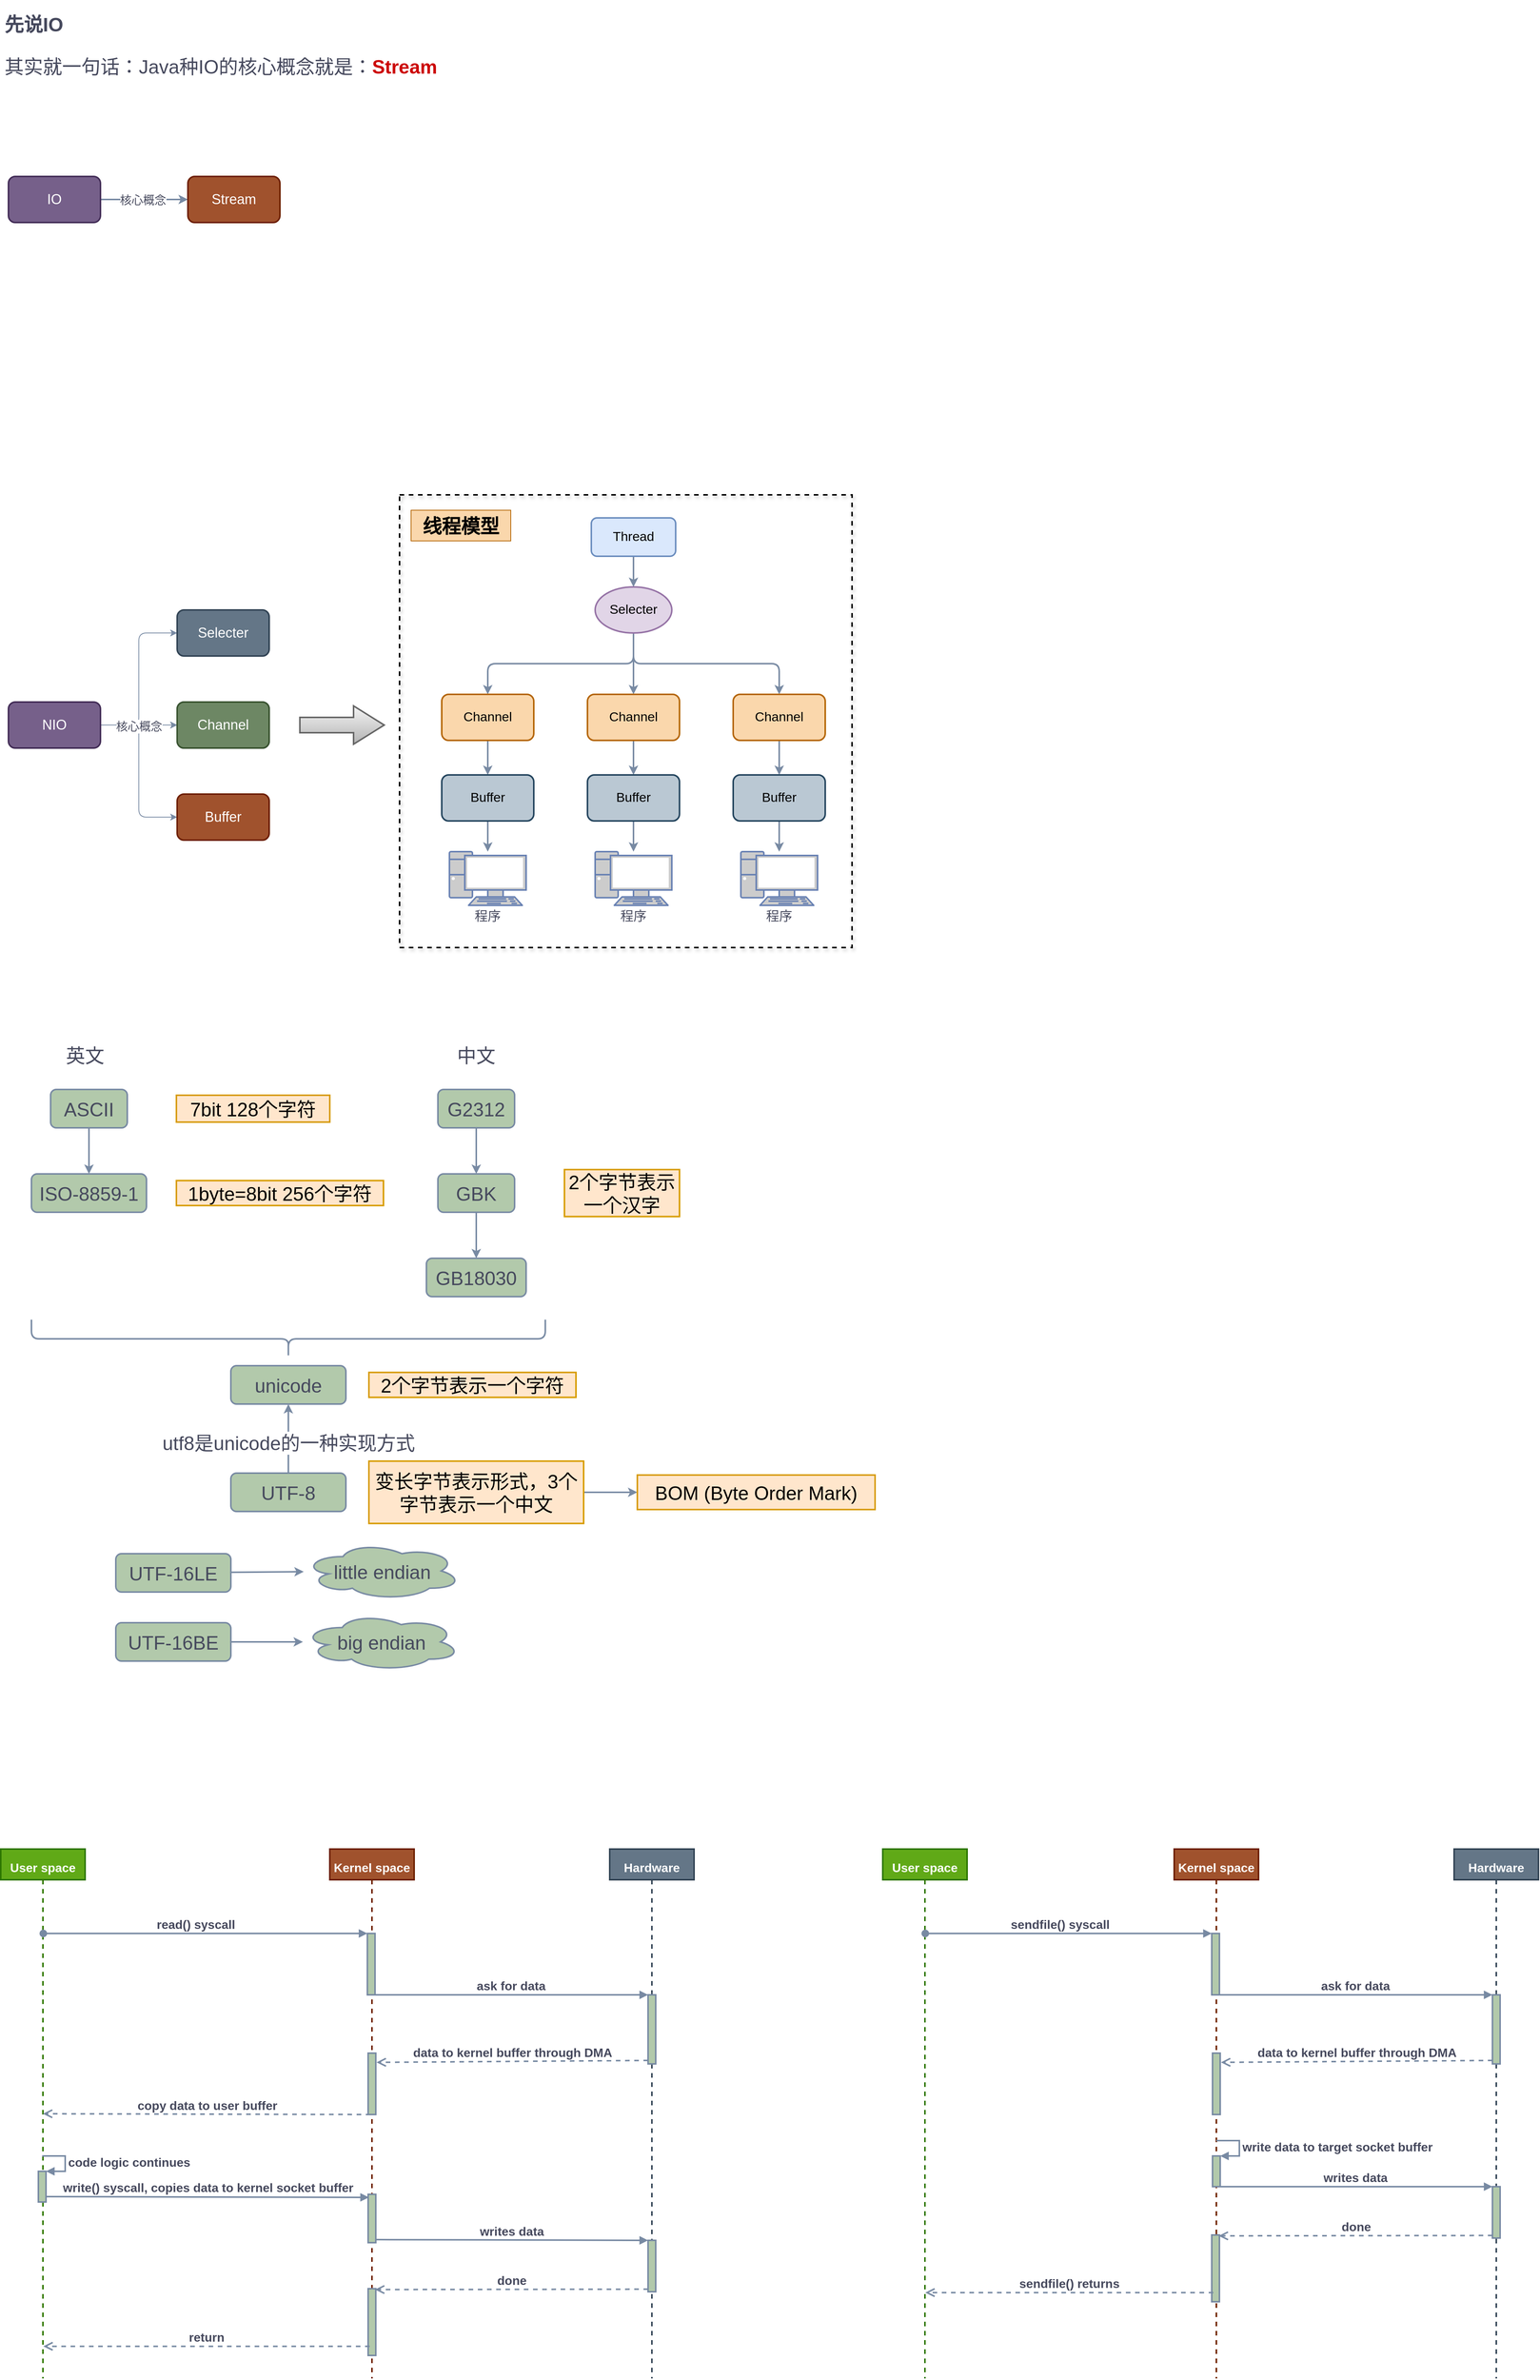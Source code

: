 <mxfile version="20.0.3" type="github">
  <diagram id="w9VmHyPrltCmEC7dtd8x" name="Page-1">
    <mxGraphModel dx="1422" dy="2042" grid="1" gridSize="10" guides="1" tooltips="1" connect="1" arrows="1" fold="1" page="1" pageScale="1" pageWidth="827" pageHeight="1169" math="0" shadow="0">
      <root>
        <mxCell id="0" />
        <mxCell id="1" parent="0" />
        <mxCell id="HTLwkOk4kgGoiY-0BRzB-1" value="&lt;h1 style=&quot;font-size: 25px;&quot;&gt;先说IO&lt;/h1&gt;&lt;p style=&quot;font-size: 25px;&quot;&gt;其实就一句话：Java种IO的核心概念就是：&lt;b style=&quot;&quot;&gt;&lt;font color=&quot;#cc0000&quot;&gt;Stream&lt;/font&gt;&lt;/b&gt;&lt;/p&gt;" style="text;html=1;strokeColor=none;fillColor=none;spacing=5;spacingTop=-20;whiteSpace=wrap;overflow=hidden;rounded=0;fontSize=25;fontColor=#46495D;" vertex="1" parent="1">
          <mxGeometry x="50" y="-50" width="650" height="130" as="geometry" />
        </mxCell>
        <mxCell id="HTLwkOk4kgGoiY-0BRzB-18" value="" style="edgeStyle=orthogonalEdgeStyle;curved=0;rounded=1;sketch=0;orthogonalLoop=1;jettySize=auto;html=1;fontColor=#46495D;strokeColor=#788AA3;fillColor=#B2C9AB;fontSize=18;fontStyle=0" edge="1" parent="1" source="HTLwkOk4kgGoiY-0BRzB-16" target="HTLwkOk4kgGoiY-0BRzB-17">
          <mxGeometry relative="1" as="geometry" />
        </mxCell>
        <mxCell id="HTLwkOk4kgGoiY-0BRzB-20" value="" style="edgeStyle=orthogonalEdgeStyle;curved=0;rounded=1;sketch=0;orthogonalLoop=1;jettySize=auto;html=1;fontColor=#46495D;strokeColor=#788AA3;fillColor=#B2C9AB;fontSize=18;fontStyle=0" edge="1" parent="1" source="HTLwkOk4kgGoiY-0BRzB-16" target="HTLwkOk4kgGoiY-0BRzB-19">
          <mxGeometry relative="1" as="geometry" />
        </mxCell>
        <mxCell id="HTLwkOk4kgGoiY-0BRzB-23" style="edgeStyle=orthogonalEdgeStyle;curved=0;rounded=1;sketch=0;orthogonalLoop=1;jettySize=auto;html=1;exitX=1;exitY=0.5;exitDx=0;exitDy=0;entryX=0;entryY=0.5;entryDx=0;entryDy=0;fontColor=#46495D;strokeColor=#788AA3;fillColor=#B2C9AB;fontSize=18;fontStyle=0" edge="1" parent="1" source="HTLwkOk4kgGoiY-0BRzB-16" target="HTLwkOk4kgGoiY-0BRzB-22">
          <mxGeometry relative="1" as="geometry" />
        </mxCell>
        <mxCell id="HTLwkOk4kgGoiY-0BRzB-24" style="edgeStyle=orthogonalEdgeStyle;curved=0;rounded=1;sketch=0;orthogonalLoop=1;jettySize=auto;html=1;exitX=1;exitY=0.5;exitDx=0;exitDy=0;entryX=0;entryY=0.5;entryDx=0;entryDy=0;fontColor=#46495D;strokeColor=#788AA3;fillColor=#B2C9AB;fontSize=18;fontStyle=0" edge="1" parent="1" source="HTLwkOk4kgGoiY-0BRzB-16" target="HTLwkOk4kgGoiY-0BRzB-21">
          <mxGeometry relative="1" as="geometry" />
        </mxCell>
        <mxCell id="HTLwkOk4kgGoiY-0BRzB-26" value="核心概念" style="edgeLabel;html=1;align=center;verticalAlign=middle;resizable=0;points=[];fontColor=#46495D;fontStyle=0;fontSize=15;" vertex="1" connectable="0" parent="HTLwkOk4kgGoiY-0BRzB-24">
          <mxGeometry x="-0.539" relative="1" as="geometry">
            <mxPoint as="offset" />
          </mxGeometry>
        </mxCell>
        <mxCell id="HTLwkOk4kgGoiY-0BRzB-16" value="NIO" style="rounded=1;whiteSpace=wrap;html=1;shadow=0;glass=0;sketch=0;fontSize=18;strokeColor=#432D57;strokeWidth=2;fillColor=#76608a;fontStyle=0;fontColor=#ffffff;" vertex="1" parent="1">
          <mxGeometry x="60" y="855" width="120" height="60" as="geometry" />
        </mxCell>
        <mxCell id="HTLwkOk4kgGoiY-0BRzB-17" value="NIO" style="rounded=1;whiteSpace=wrap;html=1;shadow=0;glass=0;sketch=0;fontSize=18;fontColor=#46495D;strokeColor=#788AA3;strokeWidth=2;fillColor=#B2C9AB;fontStyle=0" vertex="1" parent="1">
          <mxGeometry x="280" y="855" width="120" height="60" as="geometry" />
        </mxCell>
        <mxCell id="HTLwkOk4kgGoiY-0BRzB-19" value="Channel" style="whiteSpace=wrap;html=1;fontSize=18;fillColor=#6d8764;strokeColor=#3A5431;fontColor=#ffffff;rounded=1;shadow=0;glass=0;sketch=0;strokeWidth=2;fontStyle=0" vertex="1" parent="1">
          <mxGeometry x="280" y="855" width="120" height="60" as="geometry" />
        </mxCell>
        <mxCell id="HTLwkOk4kgGoiY-0BRzB-21" value="Buffer" style="whiteSpace=wrap;html=1;fontSize=18;fillColor=#a0522d;strokeColor=#6D1F00;fontColor=#ffffff;rounded=1;shadow=0;glass=0;sketch=0;strokeWidth=2;fontStyle=0" vertex="1" parent="1">
          <mxGeometry x="280" y="975" width="120" height="60" as="geometry" />
        </mxCell>
        <mxCell id="HTLwkOk4kgGoiY-0BRzB-22" value="Selecter" style="whiteSpace=wrap;html=1;fontSize=18;fillColor=#647687;strokeColor=#314354;fontColor=#ffffff;rounded=1;shadow=0;glass=0;sketch=0;strokeWidth=2;fontStyle=0" vertex="1" parent="1">
          <mxGeometry x="280" y="735" width="120" height="60" as="geometry" />
        </mxCell>
        <mxCell id="HTLwkOk4kgGoiY-0BRzB-34" style="edgeStyle=orthogonalEdgeStyle;curved=0;rounded=1;sketch=0;orthogonalLoop=1;jettySize=auto;html=1;exitX=0.5;exitY=1;exitDx=0;exitDy=0;entryX=0.5;entryY=0;entryDx=0;entryDy=0;fontColor=#46495D;strokeColor=#788AA3;fillColor=#B2C9AB;fontSize=17;strokeWidth=2;" edge="1" parent="1" source="HTLwkOk4kgGoiY-0BRzB-37" target="HTLwkOk4kgGoiY-0BRzB-30">
          <mxGeometry relative="1" as="geometry">
            <mxPoint x="875" y="795" as="sourcePoint" />
          </mxGeometry>
        </mxCell>
        <mxCell id="HTLwkOk4kgGoiY-0BRzB-35" style="edgeStyle=orthogonalEdgeStyle;curved=0;rounded=1;sketch=0;orthogonalLoop=1;jettySize=auto;html=1;exitX=0.5;exitY=1;exitDx=0;exitDy=0;entryX=0.5;entryY=0;entryDx=0;entryDy=0;fontColor=#46495D;strokeColor=#788AA3;fillColor=#B2C9AB;fontSize=17;strokeWidth=2;" edge="1" parent="1" source="HTLwkOk4kgGoiY-0BRzB-37" target="HTLwkOk4kgGoiY-0BRzB-29">
          <mxGeometry relative="1" as="geometry">
            <mxPoint x="875" y="795" as="sourcePoint" />
          </mxGeometry>
        </mxCell>
        <mxCell id="HTLwkOk4kgGoiY-0BRzB-36" style="edgeStyle=orthogonalEdgeStyle;curved=0;rounded=1;sketch=0;orthogonalLoop=1;jettySize=auto;html=1;fontColor=#46495D;strokeColor=#788AA3;fillColor=#B2C9AB;exitX=0.5;exitY=1;exitDx=0;exitDy=0;fontSize=17;strokeWidth=2;" edge="1" parent="1" source="HTLwkOk4kgGoiY-0BRzB-37" target="HTLwkOk4kgGoiY-0BRzB-28">
          <mxGeometry relative="1" as="geometry">
            <mxPoint x="875" y="755" as="sourcePoint" />
            <Array as="points">
              <mxPoint x="875" y="755" />
            </Array>
          </mxGeometry>
        </mxCell>
        <mxCell id="HTLwkOk4kgGoiY-0BRzB-39" style="edgeStyle=orthogonalEdgeStyle;curved=0;rounded=1;sketch=0;orthogonalLoop=1;jettySize=auto;html=1;exitX=0.5;exitY=1;exitDx=0;exitDy=0;entryX=0.5;entryY=0;entryDx=0;entryDy=0;fontSize=17;fontColor=#46495D;strokeColor=#788AA3;fillColor=#B2C9AB;strokeWidth=2;" edge="1" parent="1" source="HTLwkOk4kgGoiY-0BRzB-28" target="HTLwkOk4kgGoiY-0BRzB-32">
          <mxGeometry relative="1" as="geometry" />
        </mxCell>
        <mxCell id="HTLwkOk4kgGoiY-0BRzB-28" value="Channel" style="whiteSpace=wrap;html=1;fontSize=17;fillColor=#fad7ac;strokeColor=#b46504;rounded=1;shadow=0;glass=0;sketch=0;strokeWidth=2;" vertex="1" parent="1">
          <mxGeometry x="815" y="845" width="120" height="60" as="geometry" />
        </mxCell>
        <mxCell id="HTLwkOk4kgGoiY-0BRzB-40" style="edgeStyle=orthogonalEdgeStyle;curved=0;rounded=1;sketch=0;orthogonalLoop=1;jettySize=auto;html=1;exitX=0.5;exitY=1;exitDx=0;exitDy=0;entryX=0.5;entryY=0;entryDx=0;entryDy=0;fontSize=17;fontColor=#46495D;strokeColor=#788AA3;fillColor=#B2C9AB;strokeWidth=2;" edge="1" parent="1" source="HTLwkOk4kgGoiY-0BRzB-29" target="HTLwkOk4kgGoiY-0BRzB-33">
          <mxGeometry relative="1" as="geometry" />
        </mxCell>
        <mxCell id="HTLwkOk4kgGoiY-0BRzB-29" value="Channel" style="whiteSpace=wrap;html=1;fontSize=17;fillColor=#fad7ac;strokeColor=#b46504;rounded=1;shadow=0;glass=0;sketch=0;strokeWidth=2;" vertex="1" parent="1">
          <mxGeometry x="1005" y="845" width="120" height="60" as="geometry" />
        </mxCell>
        <mxCell id="HTLwkOk4kgGoiY-0BRzB-38" style="edgeStyle=orthogonalEdgeStyle;curved=0;rounded=1;sketch=0;orthogonalLoop=1;jettySize=auto;html=1;exitX=0.5;exitY=1;exitDx=0;exitDy=0;fontSize=17;fontColor=#46495D;strokeColor=#788AA3;fillColor=#B2C9AB;strokeWidth=2;" edge="1" parent="1" source="HTLwkOk4kgGoiY-0BRzB-30" target="HTLwkOk4kgGoiY-0BRzB-31">
          <mxGeometry relative="1" as="geometry" />
        </mxCell>
        <mxCell id="HTLwkOk4kgGoiY-0BRzB-30" value="Channel" style="whiteSpace=wrap;html=1;fontSize=17;fillColor=#fad7ac;strokeColor=#b46504;rounded=1;shadow=0;glass=0;sketch=0;strokeWidth=2;" vertex="1" parent="1">
          <mxGeometry x="625" y="845" width="120" height="60" as="geometry" />
        </mxCell>
        <mxCell id="HTLwkOk4kgGoiY-0BRzB-44" value="" style="edgeStyle=orthogonalEdgeStyle;curved=0;rounded=1;sketch=0;orthogonalLoop=1;jettySize=auto;html=1;fontSize=17;fontColor=#46495D;strokeColor=#788AA3;strokeWidth=2;fillColor=#B2C9AB;" edge="1" parent="1" source="HTLwkOk4kgGoiY-0BRzB-31" target="HTLwkOk4kgGoiY-0BRzB-43">
          <mxGeometry relative="1" as="geometry" />
        </mxCell>
        <mxCell id="HTLwkOk4kgGoiY-0BRzB-31" value="Buffer" style="whiteSpace=wrap;html=1;fontSize=17;fillColor=#bac8d3;strokeColor=#23445d;rounded=1;shadow=0;glass=0;sketch=0;strokeWidth=2;" vertex="1" parent="1">
          <mxGeometry x="625" y="950" width="120" height="60" as="geometry" />
        </mxCell>
        <mxCell id="HTLwkOk4kgGoiY-0BRzB-47" value="" style="edgeStyle=orthogonalEdgeStyle;curved=0;rounded=1;sketch=0;orthogonalLoop=1;jettySize=auto;html=1;fontSize=17;fontColor=#46495D;strokeColor=#788AA3;strokeWidth=2;fillColor=#B2C9AB;" edge="1" parent="1" source="HTLwkOk4kgGoiY-0BRzB-32" target="HTLwkOk4kgGoiY-0BRzB-45">
          <mxGeometry relative="1" as="geometry" />
        </mxCell>
        <mxCell id="HTLwkOk4kgGoiY-0BRzB-32" value="Buffer" style="whiteSpace=wrap;html=1;fontSize=17;fillColor=#bac8d3;strokeColor=#23445d;rounded=1;shadow=0;glass=0;sketch=0;strokeWidth=2;" vertex="1" parent="1">
          <mxGeometry x="815" y="950" width="120" height="60" as="geometry" />
        </mxCell>
        <mxCell id="HTLwkOk4kgGoiY-0BRzB-48" value="" style="edgeStyle=orthogonalEdgeStyle;curved=0;rounded=1;sketch=0;orthogonalLoop=1;jettySize=auto;html=1;fontSize=17;fontColor=#46495D;strokeColor=#788AA3;strokeWidth=2;fillColor=#B2C9AB;" edge="1" parent="1" source="HTLwkOk4kgGoiY-0BRzB-33" target="HTLwkOk4kgGoiY-0BRzB-46">
          <mxGeometry relative="1" as="geometry" />
        </mxCell>
        <mxCell id="HTLwkOk4kgGoiY-0BRzB-33" value="Buffer" style="whiteSpace=wrap;html=1;fontSize=17;fillColor=#bac8d3;strokeColor=#23445d;rounded=1;shadow=0;glass=0;sketch=0;strokeWidth=2;" vertex="1" parent="1">
          <mxGeometry x="1005" y="950" width="120" height="60" as="geometry" />
        </mxCell>
        <mxCell id="HTLwkOk4kgGoiY-0BRzB-37" value="Selecter" style="ellipse;whiteSpace=wrap;html=1;rounded=0;sketch=0;strokeColor=#9673a6;fillColor=#e1d5e7;fontSize=17;fontStyle=0;strokeWidth=2;" vertex="1" parent="1">
          <mxGeometry x="825" y="705" width="100" height="60" as="geometry" />
        </mxCell>
        <mxCell id="HTLwkOk4kgGoiY-0BRzB-42" value="" style="edgeStyle=orthogonalEdgeStyle;curved=0;rounded=1;sketch=0;orthogonalLoop=1;jettySize=auto;html=1;fontSize=17;fontColor=#46495D;strokeColor=#788AA3;fillColor=#B2C9AB;strokeWidth=2;" edge="1" parent="1" source="HTLwkOk4kgGoiY-0BRzB-41" target="HTLwkOk4kgGoiY-0BRzB-37">
          <mxGeometry relative="1" as="geometry" />
        </mxCell>
        <mxCell id="HTLwkOk4kgGoiY-0BRzB-41" value="Thread" style="whiteSpace=wrap;html=1;fontSize=17;fillColor=#dae8fc;strokeColor=#6c8ebf;rounded=1;shadow=0;glass=0;sketch=0;strokeWidth=2;" vertex="1" parent="1">
          <mxGeometry x="820" y="615" width="110" height="50" as="geometry" />
        </mxCell>
        <mxCell id="HTLwkOk4kgGoiY-0BRzB-43" value="" style="fontColor=#0066CC;verticalAlign=top;verticalLabelPosition=bottom;labelPosition=center;align=center;html=1;outlineConnect=0;fillColor=#CCCCCC;strokeColor=#6881B3;gradientColor=none;gradientDirection=north;strokeWidth=2;shape=mxgraph.networks.pc;rounded=0;sketch=0;fontSize=17;" vertex="1" parent="1">
          <mxGeometry x="635" y="1050" width="100" height="70" as="geometry" />
        </mxCell>
        <mxCell id="HTLwkOk4kgGoiY-0BRzB-45" value="" style="fontColor=#0066CC;verticalAlign=top;verticalLabelPosition=bottom;labelPosition=center;align=center;html=1;outlineConnect=0;fillColor=#CCCCCC;strokeColor=#6881B3;gradientColor=none;gradientDirection=north;strokeWidth=2;shape=mxgraph.networks.pc;rounded=0;sketch=0;fontSize=17;" vertex="1" parent="1">
          <mxGeometry x="825" y="1050" width="100" height="70" as="geometry" />
        </mxCell>
        <mxCell id="HTLwkOk4kgGoiY-0BRzB-46" value="" style="fontColor=#0066CC;verticalAlign=top;verticalLabelPosition=bottom;labelPosition=center;align=center;html=1;outlineConnect=0;fillColor=#CCCCCC;strokeColor=#6881B3;gradientColor=none;gradientDirection=north;strokeWidth=2;shape=mxgraph.networks.pc;rounded=0;sketch=0;fontSize=17;" vertex="1" parent="1">
          <mxGeometry x="1015" y="1050" width="100" height="70" as="geometry" />
        </mxCell>
        <mxCell id="HTLwkOk4kgGoiY-0BRzB-49" value="程序" style="text;html=1;strokeColor=none;fillColor=none;align=center;verticalAlign=middle;whiteSpace=wrap;rounded=0;sketch=0;fontSize=17;fontColor=#46495D;" vertex="1" parent="1">
          <mxGeometry x="655" y="1120" width="60" height="30" as="geometry" />
        </mxCell>
        <mxCell id="HTLwkOk4kgGoiY-0BRzB-50" value="程序" style="text;html=1;strokeColor=none;fillColor=none;align=center;verticalAlign=middle;whiteSpace=wrap;rounded=0;sketch=0;fontSize=17;fontColor=#46495D;" vertex="1" parent="1">
          <mxGeometry x="845" y="1120" width="60" height="30" as="geometry" />
        </mxCell>
        <mxCell id="HTLwkOk4kgGoiY-0BRzB-51" value="程序" style="text;html=1;strokeColor=none;fillColor=none;align=center;verticalAlign=middle;whiteSpace=wrap;rounded=0;sketch=0;fontSize=17;fontColor=#46495D;" vertex="1" parent="1">
          <mxGeometry x="1035" y="1120" width="60" height="30" as="geometry" />
        </mxCell>
        <mxCell id="HTLwkOk4kgGoiY-0BRzB-55" value="" style="edgeStyle=orthogonalEdgeStyle;curved=0;rounded=1;sketch=0;orthogonalLoop=1;jettySize=auto;html=1;fontSize=15;fontColor=#46495D;strokeColor=#788AA3;strokeWidth=2;fillColor=#B2C9AB;" edge="1" parent="1" source="HTLwkOk4kgGoiY-0BRzB-52" target="HTLwkOk4kgGoiY-0BRzB-54">
          <mxGeometry relative="1" as="geometry" />
        </mxCell>
        <mxCell id="HTLwkOk4kgGoiY-0BRzB-56" value="核心概念" style="edgeLabel;html=1;align=center;verticalAlign=middle;resizable=0;points=[];fontSize=15;fontColor=#46495D;" vertex="1" connectable="0" parent="HTLwkOk4kgGoiY-0BRzB-55">
          <mxGeometry x="-0.26" y="2" relative="1" as="geometry">
            <mxPoint x="13" y="2" as="offset" />
          </mxGeometry>
        </mxCell>
        <mxCell id="HTLwkOk4kgGoiY-0BRzB-52" value="IO" style="rounded=1;whiteSpace=wrap;html=1;shadow=0;glass=0;sketch=0;fontSize=18;strokeColor=#432D57;strokeWidth=2;fillColor=#76608a;fontStyle=0;fontColor=#ffffff;" vertex="1" parent="1">
          <mxGeometry x="60" y="170" width="120" height="60" as="geometry" />
        </mxCell>
        <mxCell id="HTLwkOk4kgGoiY-0BRzB-54" value="Stream" style="rounded=1;whiteSpace=wrap;html=1;shadow=0;glass=0;sketch=0;fontSize=18;strokeColor=#6D1F00;strokeWidth=2;fillColor=#a0522d;fontStyle=0;fontColor=#ffffff;" vertex="1" parent="1">
          <mxGeometry x="294" y="170" width="120" height="60" as="geometry" />
        </mxCell>
        <mxCell id="HTLwkOk4kgGoiY-0BRzB-57" value="" style="whiteSpace=wrap;html=1;aspect=fixed;rounded=0;sketch=0;fontSize=15;strokeWidth=2;fillColor=none;shadow=1;dashed=1;" vertex="1" parent="1">
          <mxGeometry x="570" y="585" width="590" height="590" as="geometry" />
        </mxCell>
        <mxCell id="HTLwkOk4kgGoiY-0BRzB-58" value="线程模型" style="text;html=1;strokeColor=#b46504;fillColor=#fad7ac;align=center;verticalAlign=middle;whiteSpace=wrap;rounded=0;shadow=0;sketch=0;fontSize=25;fontStyle=1" vertex="1" parent="1">
          <mxGeometry x="585" y="605" width="130" height="40" as="geometry" />
        </mxCell>
        <mxCell id="HTLwkOk4kgGoiY-0BRzB-61" value="" style="verticalLabelPosition=bottom;verticalAlign=top;html=1;strokeWidth=2;shape=mxgraph.arrows2.arrow;dy=0.6;dx=40;notch=0;rounded=0;shadow=0;sketch=0;fontSize=25;fillColor=#f5f5f5;strokeColor=#666666;gradientColor=#b3b3b3;" vertex="1" parent="1">
          <mxGeometry x="440" y="860" width="110" height="50" as="geometry" />
        </mxCell>
        <mxCell id="HTLwkOk4kgGoiY-0BRzB-66" value="" style="edgeStyle=none;rounded=1;sketch=0;orthogonalLoop=1;jettySize=auto;html=1;fontSize=25;fontColor=#46495D;strokeColor=#788AA3;strokeWidth=2;fillColor=#B2C9AB;" edge="1" parent="1" source="HTLwkOk4kgGoiY-0BRzB-64" target="HTLwkOk4kgGoiY-0BRzB-65">
          <mxGeometry relative="1" as="geometry" />
        </mxCell>
        <mxCell id="HTLwkOk4kgGoiY-0BRzB-64" value="ASCII" style="rounded=1;whiteSpace=wrap;html=1;shadow=0;sketch=0;fontSize=25;fontColor=#46495D;strokeColor=#788AA3;strokeWidth=2;fillColor=#B2C9AB;" vertex="1" parent="1">
          <mxGeometry x="115" y="1360" width="100" height="50" as="geometry" />
        </mxCell>
        <mxCell id="HTLwkOk4kgGoiY-0BRzB-65" value="ISO-8859-1" style="rounded=1;whiteSpace=wrap;html=1;shadow=0;sketch=0;fontSize=25;fontColor=#46495D;strokeColor=#788AA3;strokeWidth=2;fillColor=#B2C9AB;" vertex="1" parent="1">
          <mxGeometry x="90" y="1470" width="150" height="50" as="geometry" />
        </mxCell>
        <mxCell id="HTLwkOk4kgGoiY-0BRzB-68" value="7bit 128个字符" style="rounded=0;whiteSpace=wrap;html=1;shadow=0;sketch=0;fontSize=25;strokeColor=#d79b00;strokeWidth=2;fillColor=#ffe6cc;" vertex="1" parent="1">
          <mxGeometry x="279" y="1367.5" width="200" height="35" as="geometry" />
        </mxCell>
        <mxCell id="HTLwkOk4kgGoiY-0BRzB-69" value="1byte=8bit&amp;nbsp;256个字符" style="rounded=0;whiteSpace=wrap;html=1;shadow=0;sketch=0;fontSize=25;strokeColor=#d79b00;strokeWidth=2;fillColor=#ffe6cc;" vertex="1" parent="1">
          <mxGeometry x="279" y="1478.75" width="270" height="32.5" as="geometry" />
        </mxCell>
        <mxCell id="HTLwkOk4kgGoiY-0BRzB-72" value="" style="edgeStyle=none;rounded=1;sketch=0;orthogonalLoop=1;jettySize=auto;html=1;fontSize=25;fontColor=#46495D;strokeColor=#788AA3;strokeWidth=2;fillColor=#B2C9AB;" edge="1" parent="1" source="HTLwkOk4kgGoiY-0BRzB-70" target="HTLwkOk4kgGoiY-0BRzB-71">
          <mxGeometry relative="1" as="geometry" />
        </mxCell>
        <mxCell id="HTLwkOk4kgGoiY-0BRzB-70" value="G2312" style="rounded=1;whiteSpace=wrap;html=1;shadow=0;sketch=0;fontSize=25;fontColor=#46495D;strokeColor=#788AA3;strokeWidth=2;fillColor=#B2C9AB;" vertex="1" parent="1">
          <mxGeometry x="620" y="1360" width="100" height="50" as="geometry" />
        </mxCell>
        <mxCell id="HTLwkOk4kgGoiY-0BRzB-74" value="" style="edgeStyle=none;rounded=1;sketch=0;orthogonalLoop=1;jettySize=auto;html=1;fontSize=25;fontColor=#46495D;strokeColor=#788AA3;strokeWidth=2;fillColor=#B2C9AB;" edge="1" parent="1" source="HTLwkOk4kgGoiY-0BRzB-71" target="HTLwkOk4kgGoiY-0BRzB-73">
          <mxGeometry relative="1" as="geometry" />
        </mxCell>
        <mxCell id="HTLwkOk4kgGoiY-0BRzB-71" value="GBK" style="rounded=1;whiteSpace=wrap;html=1;shadow=0;sketch=0;fontSize=25;fontColor=#46495D;strokeColor=#788AA3;strokeWidth=2;fillColor=#B2C9AB;" vertex="1" parent="1">
          <mxGeometry x="620" y="1470" width="100" height="50" as="geometry" />
        </mxCell>
        <mxCell id="HTLwkOk4kgGoiY-0BRzB-73" value="GB18030" style="rounded=1;whiteSpace=wrap;html=1;shadow=0;sketch=0;fontSize=25;fontColor=#46495D;strokeColor=#788AA3;strokeWidth=2;fillColor=#B2C9AB;" vertex="1" parent="1">
          <mxGeometry x="605" y="1580" width="130" height="50" as="geometry" />
        </mxCell>
        <mxCell id="HTLwkOk4kgGoiY-0BRzB-75" value="英文" style="text;html=1;strokeColor=none;fillColor=none;align=center;verticalAlign=middle;whiteSpace=wrap;rounded=0;shadow=0;sketch=0;fontSize=25;fontColor=#46495D;" vertex="1" parent="1">
          <mxGeometry x="130" y="1300" width="60" height="30" as="geometry" />
        </mxCell>
        <mxCell id="HTLwkOk4kgGoiY-0BRzB-76" value="中文" style="text;html=1;strokeColor=none;fillColor=none;align=center;verticalAlign=middle;whiteSpace=wrap;rounded=0;shadow=0;sketch=0;fontSize=25;fontColor=#46495D;" vertex="1" parent="1">
          <mxGeometry x="640" y="1300" width="60" height="30" as="geometry" />
        </mxCell>
        <mxCell id="HTLwkOk4kgGoiY-0BRzB-77" value="2个字节表示一个汉字" style="rounded=0;whiteSpace=wrap;html=1;shadow=0;sketch=0;fontSize=25;strokeColor=#d79b00;strokeWidth=2;fillColor=#ffe6cc;" vertex="1" parent="1">
          <mxGeometry x="785" y="1464.38" width="150" height="61.25" as="geometry" />
        </mxCell>
        <mxCell id="HTLwkOk4kgGoiY-0BRzB-78" value="" style="shape=curlyBracket;whiteSpace=wrap;html=1;rounded=1;flipH=1;shadow=0;sketch=0;fontSize=25;fontColor=#46495D;strokeColor=#788AA3;strokeWidth=2;fillColor=#B2C9AB;rotation=90;size=0.5;" vertex="1" parent="1">
          <mxGeometry x="400" y="1350" width="50" height="670" as="geometry" />
        </mxCell>
        <mxCell id="HTLwkOk4kgGoiY-0BRzB-79" value="unicode" style="rounded=1;whiteSpace=wrap;html=1;shadow=0;sketch=0;fontSize=25;fontColor=#46495D;strokeColor=#788AA3;strokeWidth=2;fillColor=#B2C9AB;" vertex="1" parent="1">
          <mxGeometry x="350" y="1720" width="150" height="50" as="geometry" />
        </mxCell>
        <mxCell id="HTLwkOk4kgGoiY-0BRzB-80" value="2个字节表示一个字符" style="rounded=0;whiteSpace=wrap;html=1;shadow=0;sketch=0;fontSize=25;strokeColor=#d79b00;strokeWidth=2;fillColor=#ffe6cc;" vertex="1" parent="1">
          <mxGeometry x="530" y="1728.75" width="270" height="32.5" as="geometry" />
        </mxCell>
        <mxCell id="HTLwkOk4kgGoiY-0BRzB-82" value="" style="edgeStyle=none;rounded=1;sketch=0;orthogonalLoop=1;jettySize=auto;html=1;fontSize=25;fontColor=#46495D;strokeColor=#788AA3;strokeWidth=2;fillColor=#B2C9AB;" edge="1" parent="1" source="HTLwkOk4kgGoiY-0BRzB-81" target="HTLwkOk4kgGoiY-0BRzB-79">
          <mxGeometry relative="1" as="geometry" />
        </mxCell>
        <mxCell id="HTLwkOk4kgGoiY-0BRzB-83" value="utf8是unicode的一种实现方式" style="edgeLabel;html=1;align=center;verticalAlign=middle;resizable=0;points=[];fontSize=25;fontColor=#46495D;" vertex="1" connectable="0" parent="HTLwkOk4kgGoiY-0BRzB-82">
          <mxGeometry x="-0.286" y="2" relative="1" as="geometry">
            <mxPoint x="2" y="-8" as="offset" />
          </mxGeometry>
        </mxCell>
        <mxCell id="HTLwkOk4kgGoiY-0BRzB-81" value="UTF-8" style="rounded=1;whiteSpace=wrap;html=1;shadow=0;sketch=0;fontSize=25;fontColor=#46495D;strokeColor=#788AA3;strokeWidth=2;fillColor=#B2C9AB;" vertex="1" parent="1">
          <mxGeometry x="350" y="1860" width="150" height="50" as="geometry" />
        </mxCell>
        <mxCell id="HTLwkOk4kgGoiY-0BRzB-87" value="" style="edgeStyle=none;rounded=1;sketch=0;orthogonalLoop=1;jettySize=auto;html=1;fontSize=25;fontColor=#46495D;strokeColor=#788AA3;strokeWidth=2;fillColor=#B2C9AB;" edge="1" parent="1" source="HTLwkOk4kgGoiY-0BRzB-84" target="HTLwkOk4kgGoiY-0BRzB-86">
          <mxGeometry relative="1" as="geometry" />
        </mxCell>
        <mxCell id="HTLwkOk4kgGoiY-0BRzB-84" value="UTF-16LE" style="rounded=1;whiteSpace=wrap;html=1;shadow=0;sketch=0;fontSize=25;fontColor=#46495D;strokeColor=#788AA3;strokeWidth=2;fillColor=#B2C9AB;" vertex="1" parent="1">
          <mxGeometry x="200" y="1965" width="150" height="50" as="geometry" />
        </mxCell>
        <mxCell id="HTLwkOk4kgGoiY-0BRzB-89" value="" style="edgeStyle=none;rounded=1;sketch=0;orthogonalLoop=1;jettySize=auto;html=1;fontSize=25;fontColor=#46495D;strokeColor=#788AA3;strokeWidth=2;fillColor=#B2C9AB;" edge="1" parent="1" source="HTLwkOk4kgGoiY-0BRzB-85" target="HTLwkOk4kgGoiY-0BRzB-88">
          <mxGeometry relative="1" as="geometry" />
        </mxCell>
        <mxCell id="HTLwkOk4kgGoiY-0BRzB-85" value="UTF-16BE" style="rounded=1;whiteSpace=wrap;html=1;shadow=0;sketch=0;fontSize=25;fontColor=#46495D;strokeColor=#788AA3;strokeWidth=2;fillColor=#B2C9AB;" vertex="1" parent="1">
          <mxGeometry x="200" y="2055" width="150" height="50" as="geometry" />
        </mxCell>
        <mxCell id="HTLwkOk4kgGoiY-0BRzB-86" value="little endian" style="ellipse;shape=cloud;whiteSpace=wrap;html=1;fontSize=25;fillColor=#B2C9AB;strokeColor=#788AA3;fontColor=#46495D;rounded=1;shadow=0;sketch=0;strokeWidth=2;" vertex="1" parent="1">
          <mxGeometry x="445" y="1950" width="205" height="75" as="geometry" />
        </mxCell>
        <mxCell id="HTLwkOk4kgGoiY-0BRzB-88" value="big endian" style="ellipse;shape=cloud;whiteSpace=wrap;html=1;fontSize=25;fillColor=#B2C9AB;strokeColor=#788AA3;fontColor=#46495D;rounded=1;shadow=0;sketch=0;strokeWidth=2;" vertex="1" parent="1">
          <mxGeometry x="444" y="2042.5" width="205" height="75" as="geometry" />
        </mxCell>
        <mxCell id="HTLwkOk4kgGoiY-0BRzB-94" value="" style="edgeStyle=none;rounded=1;sketch=0;orthogonalLoop=1;jettySize=auto;html=1;fontSize=25;fontColor=#46495D;strokeColor=#788AA3;strokeWidth=2;fillColor=#B2C9AB;" edge="1" parent="1" source="HTLwkOk4kgGoiY-0BRzB-92" target="HTLwkOk4kgGoiY-0BRzB-93">
          <mxGeometry relative="1" as="geometry" />
        </mxCell>
        <mxCell id="HTLwkOk4kgGoiY-0BRzB-92" value="变长字节表示形式，3个字节表示一个中文" style="rounded=0;whiteSpace=wrap;html=1;shadow=0;sketch=0;fontSize=25;strokeColor=#d79b00;strokeWidth=2;fillColor=#ffe6cc;" vertex="1" parent="1">
          <mxGeometry x="530" y="1844.38" width="280" height="81.25" as="geometry" />
        </mxCell>
        <mxCell id="HTLwkOk4kgGoiY-0BRzB-93" value="BOM (Byte Order Mark)" style="whiteSpace=wrap;html=1;fontSize=25;fillColor=#ffe6cc;strokeColor=#d79b00;rounded=0;shadow=0;sketch=0;strokeWidth=2;" vertex="1" parent="1">
          <mxGeometry x="880" y="1862.5" width="310" height="44.99" as="geometry" />
        </mxCell>
        <mxCell id="HTLwkOk4kgGoiY-0BRzB-95" value="&lt;font style=&quot;font-size: 16px;&quot;&gt;&lt;b&gt;User&amp;nbsp;space&lt;/b&gt;&lt;/font&gt;" style="shape=umlLifeline;perimeter=lifelinePerimeter;whiteSpace=wrap;html=1;container=1;collapsible=0;recursiveResize=0;outlineConnect=0;rounded=0;shadow=0;sketch=0;fontSize=25;fontColor=#ffffff;strokeColor=#2D7600;strokeWidth=2;fillColor=#60a917;align=center;" vertex="1" parent="1">
          <mxGeometry x="50" y="2350" width="110" height="690" as="geometry" />
        </mxCell>
        <mxCell id="HTLwkOk4kgGoiY-0BRzB-117" value="" style="html=1;points=[];perimeter=orthogonalPerimeter;rounded=0;shadow=0;sketch=0;fontSize=16;fontColor=#46495D;strokeColor=#788AA3;strokeWidth=2;fillColor=#B2C9AB;" vertex="1" parent="HTLwkOk4kgGoiY-0BRzB-95">
          <mxGeometry x="49" y="420" width="10" height="40" as="geometry" />
        </mxCell>
        <mxCell id="HTLwkOk4kgGoiY-0BRzB-118" value="&lt;b&gt;code logic continues&lt;/b&gt;" style="edgeStyle=orthogonalEdgeStyle;html=1;align=left;spacingLeft=2;endArrow=block;rounded=0;entryX=1;entryY=0;sketch=0;fontSize=16;fontColor=#46495D;strokeColor=#788AA3;strokeWidth=2;fillColor=#B2C9AB;" edge="1" parent="HTLwkOk4kgGoiY-0BRzB-95">
          <mxGeometry relative="1" as="geometry">
            <mxPoint x="54" y="400" as="sourcePoint" />
            <Array as="points">
              <mxPoint x="84" y="400" />
            </Array>
            <mxPoint x="59" y="420" as="targetPoint" />
          </mxGeometry>
        </mxCell>
        <mxCell id="HTLwkOk4kgGoiY-0BRzB-96" value="&lt;font style=&quot;font-size: 16px;&quot;&gt;&lt;b&gt;Kernel space&lt;/b&gt;&lt;/font&gt;" style="shape=umlLifeline;perimeter=lifelinePerimeter;whiteSpace=wrap;html=1;container=1;collapsible=0;recursiveResize=0;outlineConnect=0;rounded=0;shadow=0;sketch=0;fontSize=25;fontColor=#ffffff;strokeColor=#6D1F00;strokeWidth=2;fillColor=#a0522d;align=center;" vertex="1" parent="1">
          <mxGeometry x="479" y="2350" width="110" height="690" as="geometry" />
        </mxCell>
        <mxCell id="HTLwkOk4kgGoiY-0BRzB-98" value="" style="html=1;points=[];perimeter=orthogonalPerimeter;rounded=0;shadow=0;sketch=0;fontSize=16;fontColor=#46495D;strokeColor=#788AA3;strokeWidth=2;fillColor=#B2C9AB;" vertex="1" parent="HTLwkOk4kgGoiY-0BRzB-96">
          <mxGeometry x="49" y="110" width="10" height="80" as="geometry" />
        </mxCell>
        <mxCell id="HTLwkOk4kgGoiY-0BRzB-112" value="" style="html=1;points=[];perimeter=orthogonalPerimeter;rounded=0;shadow=0;sketch=0;fontSize=16;fontColor=#46495D;strokeColor=#788AA3;strokeWidth=2;fillColor=#B2C9AB;" vertex="1" parent="HTLwkOk4kgGoiY-0BRzB-96">
          <mxGeometry x="50" y="266" width="10" height="80" as="geometry" />
        </mxCell>
        <mxCell id="HTLwkOk4kgGoiY-0BRzB-121" value="" style="html=1;points=[];perimeter=orthogonalPerimeter;rounded=0;shadow=0;sketch=0;fontSize=16;fontColor=#46495D;strokeColor=#788AA3;strokeWidth=2;fillColor=#B2C9AB;" vertex="1" parent="HTLwkOk4kgGoiY-0BRzB-96">
          <mxGeometry x="50" y="450" width="10" height="63" as="geometry" />
        </mxCell>
        <mxCell id="HTLwkOk4kgGoiY-0BRzB-125" value="" style="html=1;points=[];perimeter=orthogonalPerimeter;rounded=0;shadow=0;sketch=0;fontSize=16;fontColor=#46495D;strokeColor=#788AA3;strokeWidth=2;fillColor=#B2C9AB;" vertex="1" parent="HTLwkOk4kgGoiY-0BRzB-96">
          <mxGeometry x="50" y="573" width="10" height="87" as="geometry" />
        </mxCell>
        <mxCell id="HTLwkOk4kgGoiY-0BRzB-97" value="&lt;font style=&quot;font-size: 16px;&quot;&gt;&lt;b&gt;Hardware&lt;/b&gt;&lt;/font&gt;" style="shape=umlLifeline;perimeter=lifelinePerimeter;whiteSpace=wrap;html=1;container=1;collapsible=0;recursiveResize=0;outlineConnect=0;rounded=0;shadow=0;sketch=0;fontSize=25;fontColor=#ffffff;strokeColor=#314354;strokeWidth=2;fillColor=#647687;align=center;" vertex="1" parent="1">
          <mxGeometry x="844" y="2350" width="110" height="690" as="geometry" />
        </mxCell>
        <mxCell id="HTLwkOk4kgGoiY-0BRzB-107" value="" style="html=1;points=[];perimeter=orthogonalPerimeter;rounded=0;shadow=0;sketch=0;fontSize=16;fontColor=#46495D;strokeColor=#788AA3;strokeWidth=2;fillColor=#B2C9AB;" vertex="1" parent="HTLwkOk4kgGoiY-0BRzB-97">
          <mxGeometry x="50" y="190" width="10" height="90" as="geometry" />
        </mxCell>
        <mxCell id="HTLwkOk4kgGoiY-0BRzB-122" value="" style="html=1;points=[];perimeter=orthogonalPerimeter;rounded=0;shadow=0;sketch=0;fontSize=16;fontColor=#46495D;strokeColor=#788AA3;strokeWidth=2;fillColor=#B2C9AB;" vertex="1" parent="HTLwkOk4kgGoiY-0BRzB-97">
          <mxGeometry x="50" y="510" width="10" height="67" as="geometry" />
        </mxCell>
        <mxCell id="HTLwkOk4kgGoiY-0BRzB-99" value="&lt;b&gt;read() syscall&lt;/b&gt;" style="html=1;verticalAlign=bottom;startArrow=oval;endArrow=block;startSize=8;rounded=1;sketch=0;fontSize=16;fontColor=#46495D;strokeColor=#788AA3;strokeWidth=2;fillColor=#B2C9AB;" edge="1" target="HTLwkOk4kgGoiY-0BRzB-98" parent="1" source="HTLwkOk4kgGoiY-0BRzB-95">
          <mxGeometry x="-0.062" relative="1" as="geometry">
            <mxPoint x="349" y="2460" as="sourcePoint" />
            <Array as="points">
              <mxPoint x="290" y="2460" />
            </Array>
            <mxPoint as="offset" />
          </mxGeometry>
        </mxCell>
        <mxCell id="HTLwkOk4kgGoiY-0BRzB-108" value="&lt;b&gt;ask for data&lt;/b&gt;" style="html=1;verticalAlign=bottom;endArrow=block;entryX=0;entryY=0;rounded=1;sketch=0;fontSize=16;fontColor=#46495D;strokeColor=#788AA3;strokeWidth=2;fillColor=#B2C9AB;" edge="1" target="HTLwkOk4kgGoiY-0BRzB-107" parent="1" source="HTLwkOk4kgGoiY-0BRzB-96">
          <mxGeometry relative="1" as="geometry">
            <mxPoint x="599" y="2540" as="sourcePoint" />
          </mxGeometry>
        </mxCell>
        <mxCell id="HTLwkOk4kgGoiY-0BRzB-109" value="&lt;b&gt;data to kernel buffer through DMA&lt;/b&gt;" style="html=1;verticalAlign=bottom;endArrow=open;dashed=1;endSize=8;exitX=0;exitY=0.95;rounded=1;sketch=0;fontSize=16;fontColor=#46495D;strokeColor=#788AA3;strokeWidth=2;fillColor=#B2C9AB;entryX=1.1;entryY=0.15;entryDx=0;entryDy=0;entryPerimeter=0;" edge="1" source="HTLwkOk4kgGoiY-0BRzB-107" parent="1" target="HTLwkOk4kgGoiY-0BRzB-112">
          <mxGeometry relative="1" as="geometry">
            <mxPoint x="549" y="2620" as="targetPoint" />
          </mxGeometry>
        </mxCell>
        <mxCell id="HTLwkOk4kgGoiY-0BRzB-114" value="&lt;b&gt;copy data to user buffer&lt;/b&gt;" style="html=1;verticalAlign=bottom;endArrow=open;dashed=1;endSize=8;rounded=1;sketch=0;fontSize=16;fontColor=#46495D;strokeColor=#788AA3;strokeWidth=2;fillColor=#B2C9AB;exitX=0.3;exitY=1;exitDx=0;exitDy=0;exitPerimeter=0;" edge="1" parent="1" source="HTLwkOk4kgGoiY-0BRzB-112">
          <mxGeometry relative="1" as="geometry">
            <mxPoint x="410" y="2695" as="sourcePoint" />
            <mxPoint x="105" y="2695" as="targetPoint" />
          </mxGeometry>
        </mxCell>
        <mxCell id="HTLwkOk4kgGoiY-0BRzB-120" value="&lt;b&gt;write() syscall, copies data to kernel socket buffer&lt;/b&gt;" style="html=1;verticalAlign=bottom;endArrow=block;rounded=1;sketch=0;fontSize=16;fontColor=#46495D;strokeColor=#788AA3;strokeWidth=2;fillColor=#B2C9AB;exitX=1.1;exitY=0.825;exitDx=0;exitDy=0;exitPerimeter=0;entryX=0.1;entryY=0.063;entryDx=0;entryDy=0;entryPerimeter=0;" edge="1" parent="1" source="HTLwkOk4kgGoiY-0BRzB-117" target="HTLwkOk4kgGoiY-0BRzB-121">
          <mxGeometry width="80" relative="1" as="geometry">
            <mxPoint x="180" y="2840" as="sourcePoint" />
            <mxPoint x="450" y="2810" as="targetPoint" />
          </mxGeometry>
        </mxCell>
        <mxCell id="HTLwkOk4kgGoiY-0BRzB-123" value="&lt;b&gt;writes data&lt;/b&gt;" style="html=1;verticalAlign=bottom;endArrow=block;entryX=0;entryY=0;rounded=1;sketch=0;fontSize=16;fontColor=#46495D;strokeColor=#788AA3;strokeWidth=2;fillColor=#B2C9AB;exitX=0.9;exitY=0.937;exitDx=0;exitDy=0;exitPerimeter=0;" edge="1" target="HTLwkOk4kgGoiY-0BRzB-122" parent="1" source="HTLwkOk4kgGoiY-0BRzB-121">
          <mxGeometry relative="1" as="geometry">
            <mxPoint x="559" y="2860" as="sourcePoint" />
          </mxGeometry>
        </mxCell>
        <mxCell id="HTLwkOk4kgGoiY-0BRzB-124" value="&lt;b&gt;done&lt;/b&gt;" style="html=1;verticalAlign=bottom;endArrow=open;dashed=1;endSize=8;exitX=0;exitY=0.95;rounded=1;sketch=0;fontSize=16;fontColor=#46495D;strokeColor=#788AA3;strokeWidth=2;fillColor=#B2C9AB;entryX=0.9;entryY=0.013;entryDx=0;entryDy=0;entryPerimeter=0;" edge="1" source="HTLwkOk4kgGoiY-0BRzB-122" parent="1" target="HTLwkOk4kgGoiY-0BRzB-125">
          <mxGeometry relative="1" as="geometry">
            <mxPoint x="539" y="2939" as="targetPoint" />
          </mxGeometry>
        </mxCell>
        <mxCell id="HTLwkOk4kgGoiY-0BRzB-126" value="&lt;b&gt;return&lt;/b&gt;" style="html=1;verticalAlign=bottom;endArrow=open;dashed=1;endSize=8;rounded=1;sketch=0;fontSize=16;fontColor=#46495D;strokeColor=#788AA3;strokeWidth=2;fillColor=#B2C9AB;exitX=0.2;exitY=0.863;exitDx=0;exitDy=0;exitPerimeter=0;" edge="1" parent="1" source="HTLwkOk4kgGoiY-0BRzB-125" target="HTLwkOk4kgGoiY-0BRzB-95">
          <mxGeometry relative="1" as="geometry">
            <mxPoint x="440" y="2990" as="sourcePoint" />
            <mxPoint x="360" y="2990" as="targetPoint" />
          </mxGeometry>
        </mxCell>
        <mxCell id="HTLwkOk4kgGoiY-0BRzB-127" value="&lt;font style=&quot;font-size: 16px;&quot;&gt;&lt;b&gt;User&amp;nbsp;space&lt;/b&gt;&lt;/font&gt;" style="shape=umlLifeline;perimeter=lifelinePerimeter;whiteSpace=wrap;html=1;container=1;collapsible=0;recursiveResize=0;outlineConnect=0;rounded=0;shadow=0;sketch=0;fontSize=25;fontColor=#ffffff;strokeColor=#2D7600;strokeWidth=2;fillColor=#60a917;align=center;" vertex="1" parent="1">
          <mxGeometry x="1200" y="2350" width="110" height="690" as="geometry" />
        </mxCell>
        <mxCell id="HTLwkOk4kgGoiY-0BRzB-130" value="&lt;font style=&quot;font-size: 16px;&quot;&gt;&lt;b&gt;Kernel space&lt;/b&gt;&lt;/font&gt;" style="shape=umlLifeline;perimeter=lifelinePerimeter;whiteSpace=wrap;html=1;container=1;collapsible=0;recursiveResize=0;outlineConnect=0;rounded=0;shadow=0;sketch=0;fontSize=25;fontColor=#ffffff;strokeColor=#6D1F00;strokeWidth=2;fillColor=#a0522d;align=center;" vertex="1" parent="1">
          <mxGeometry x="1580" y="2350" width="110" height="690" as="geometry" />
        </mxCell>
        <mxCell id="HTLwkOk4kgGoiY-0BRzB-131" value="" style="html=1;points=[];perimeter=orthogonalPerimeter;rounded=0;shadow=0;sketch=0;fontSize=16;fontColor=#46495D;strokeColor=#788AA3;strokeWidth=2;fillColor=#B2C9AB;" vertex="1" parent="HTLwkOk4kgGoiY-0BRzB-130">
          <mxGeometry x="49" y="110" width="10" height="80" as="geometry" />
        </mxCell>
        <mxCell id="HTLwkOk4kgGoiY-0BRzB-132" value="" style="html=1;points=[];perimeter=orthogonalPerimeter;rounded=0;shadow=0;sketch=0;fontSize=16;fontColor=#46495D;strokeColor=#788AA3;strokeWidth=2;fillColor=#B2C9AB;" vertex="1" parent="HTLwkOk4kgGoiY-0BRzB-130">
          <mxGeometry x="50" y="266" width="10" height="80" as="geometry" />
        </mxCell>
        <mxCell id="HTLwkOk4kgGoiY-0BRzB-134" value="" style="html=1;points=[];perimeter=orthogonalPerimeter;rounded=0;shadow=0;sketch=0;fontSize=16;fontColor=#46495D;strokeColor=#788AA3;strokeWidth=2;fillColor=#B2C9AB;" vertex="1" parent="HTLwkOk4kgGoiY-0BRzB-130">
          <mxGeometry x="49" y="503" width="10" height="87" as="geometry" />
        </mxCell>
        <mxCell id="HTLwkOk4kgGoiY-0BRzB-150" value="" style="html=1;points=[];perimeter=orthogonalPerimeter;rounded=0;shadow=0;sketch=0;fontSize=16;fontColor=#46495D;strokeColor=#788AA3;strokeWidth=2;fillColor=#B2C9AB;" vertex="1" parent="HTLwkOk4kgGoiY-0BRzB-130">
          <mxGeometry x="50" y="400" width="10" height="40" as="geometry" />
        </mxCell>
        <mxCell id="HTLwkOk4kgGoiY-0BRzB-151" value="&lt;b&gt;write data to target socket buffer&lt;/b&gt;" style="edgeStyle=orthogonalEdgeStyle;html=1;align=left;spacingLeft=2;endArrow=block;rounded=0;entryX=1;entryY=0;sketch=0;fontSize=16;fontColor=#46495D;strokeColor=#788AA3;strokeWidth=2;fillColor=#B2C9AB;" edge="1" target="HTLwkOk4kgGoiY-0BRzB-150" parent="HTLwkOk4kgGoiY-0BRzB-130">
          <mxGeometry relative="1" as="geometry">
            <mxPoint x="55" y="380" as="sourcePoint" />
            <Array as="points">
              <mxPoint x="85" y="380" />
            </Array>
          </mxGeometry>
        </mxCell>
        <mxCell id="HTLwkOk4kgGoiY-0BRzB-135" value="&lt;font style=&quot;font-size: 16px;&quot;&gt;&lt;b&gt;Hardware&lt;/b&gt;&lt;/font&gt;" style="shape=umlLifeline;perimeter=lifelinePerimeter;whiteSpace=wrap;html=1;container=1;collapsible=0;recursiveResize=0;outlineConnect=0;rounded=0;shadow=0;sketch=0;fontSize=25;fontColor=#ffffff;strokeColor=#314354;strokeWidth=2;fillColor=#647687;align=center;" vertex="1" parent="1">
          <mxGeometry x="1945" y="2350" width="110" height="690" as="geometry" />
        </mxCell>
        <mxCell id="HTLwkOk4kgGoiY-0BRzB-136" value="" style="html=1;points=[];perimeter=orthogonalPerimeter;rounded=0;shadow=0;sketch=0;fontSize=16;fontColor=#46495D;strokeColor=#788AA3;strokeWidth=2;fillColor=#B2C9AB;" vertex="1" parent="HTLwkOk4kgGoiY-0BRzB-135">
          <mxGeometry x="50" y="190" width="10" height="90" as="geometry" />
        </mxCell>
        <mxCell id="HTLwkOk4kgGoiY-0BRzB-137" value="" style="html=1;points=[];perimeter=orthogonalPerimeter;rounded=0;shadow=0;sketch=0;fontSize=16;fontColor=#46495D;strokeColor=#788AA3;strokeWidth=2;fillColor=#B2C9AB;" vertex="1" parent="HTLwkOk4kgGoiY-0BRzB-135">
          <mxGeometry x="50" y="440" width="10" height="67" as="geometry" />
        </mxCell>
        <mxCell id="HTLwkOk4kgGoiY-0BRzB-138" value="&lt;b&gt;sendfile() syscall&lt;/b&gt;" style="html=1;verticalAlign=bottom;startArrow=oval;endArrow=block;startSize=8;rounded=1;sketch=0;fontSize=16;fontColor=#46495D;strokeColor=#788AA3;strokeWidth=2;fillColor=#B2C9AB;" edge="1" parent="1" source="HTLwkOk4kgGoiY-0BRzB-127" target="HTLwkOk4kgGoiY-0BRzB-131">
          <mxGeometry x="-0.062" relative="1" as="geometry">
            <mxPoint x="1499" y="2460" as="sourcePoint" />
            <Array as="points">
              <mxPoint x="1440" y="2460" />
            </Array>
            <mxPoint as="offset" />
          </mxGeometry>
        </mxCell>
        <mxCell id="HTLwkOk4kgGoiY-0BRzB-139" value="&lt;b&gt;ask for data&lt;/b&gt;" style="html=1;verticalAlign=bottom;endArrow=block;entryX=0;entryY=0;rounded=1;sketch=0;fontSize=16;fontColor=#46495D;strokeColor=#788AA3;strokeWidth=2;fillColor=#B2C9AB;" edge="1" parent="1" source="HTLwkOk4kgGoiY-0BRzB-130" target="HTLwkOk4kgGoiY-0BRzB-136">
          <mxGeometry relative="1" as="geometry">
            <mxPoint x="1700" y="2540" as="sourcePoint" />
          </mxGeometry>
        </mxCell>
        <mxCell id="HTLwkOk4kgGoiY-0BRzB-140" value="&lt;b&gt;data to kernel buffer through DMA&lt;/b&gt;" style="html=1;verticalAlign=bottom;endArrow=open;dashed=1;endSize=8;exitX=0;exitY=0.95;rounded=1;sketch=0;fontSize=16;fontColor=#46495D;strokeColor=#788AA3;strokeWidth=2;fillColor=#B2C9AB;entryX=1.1;entryY=0.15;entryDx=0;entryDy=0;entryPerimeter=0;" edge="1" parent="1" source="HTLwkOk4kgGoiY-0BRzB-136" target="HTLwkOk4kgGoiY-0BRzB-132">
          <mxGeometry relative="1" as="geometry">
            <mxPoint x="1650" y="2620" as="targetPoint" />
          </mxGeometry>
        </mxCell>
        <mxCell id="HTLwkOk4kgGoiY-0BRzB-143" value="&lt;b&gt;writes data&lt;/b&gt;" style="html=1;verticalAlign=bottom;endArrow=block;entryX=0;entryY=0;rounded=1;sketch=0;fontSize=16;fontColor=#46495D;strokeColor=#788AA3;strokeWidth=2;fillColor=#B2C9AB;exitX=0.7;exitY=1;exitDx=0;exitDy=0;exitPerimeter=0;" edge="1" parent="1" source="HTLwkOk4kgGoiY-0BRzB-150" target="HTLwkOk4kgGoiY-0BRzB-137">
          <mxGeometry relative="1" as="geometry">
            <mxPoint x="1639" y="2859.031" as="sourcePoint" />
          </mxGeometry>
        </mxCell>
        <mxCell id="HTLwkOk4kgGoiY-0BRzB-144" value="&lt;b&gt;done&lt;/b&gt;" style="html=1;verticalAlign=bottom;endArrow=open;dashed=1;endSize=8;exitX=0;exitY=0.95;rounded=1;sketch=0;fontSize=16;fontColor=#46495D;strokeColor=#788AA3;strokeWidth=2;fillColor=#B2C9AB;entryX=0.9;entryY=0.013;entryDx=0;entryDy=0;entryPerimeter=0;" edge="1" parent="1" source="HTLwkOk4kgGoiY-0BRzB-137" target="HTLwkOk4kgGoiY-0BRzB-134">
          <mxGeometry relative="1" as="geometry">
            <mxPoint x="1640" y="2939" as="targetPoint" />
          </mxGeometry>
        </mxCell>
        <mxCell id="HTLwkOk4kgGoiY-0BRzB-145" value="&lt;b&gt;sendfile() returns&lt;/b&gt;" style="html=1;verticalAlign=bottom;endArrow=open;dashed=1;endSize=8;rounded=1;sketch=0;fontSize=16;fontColor=#46495D;strokeColor=#788AA3;strokeWidth=2;fillColor=#B2C9AB;exitX=0.2;exitY=0.863;exitDx=0;exitDy=0;exitPerimeter=0;" edge="1" parent="1" source="HTLwkOk4kgGoiY-0BRzB-134" target="HTLwkOk4kgGoiY-0BRzB-127">
          <mxGeometry relative="1" as="geometry">
            <mxPoint x="1590" y="2990" as="sourcePoint" />
            <mxPoint x="1510" y="2990" as="targetPoint" />
          </mxGeometry>
        </mxCell>
      </root>
    </mxGraphModel>
  </diagram>
</mxfile>
